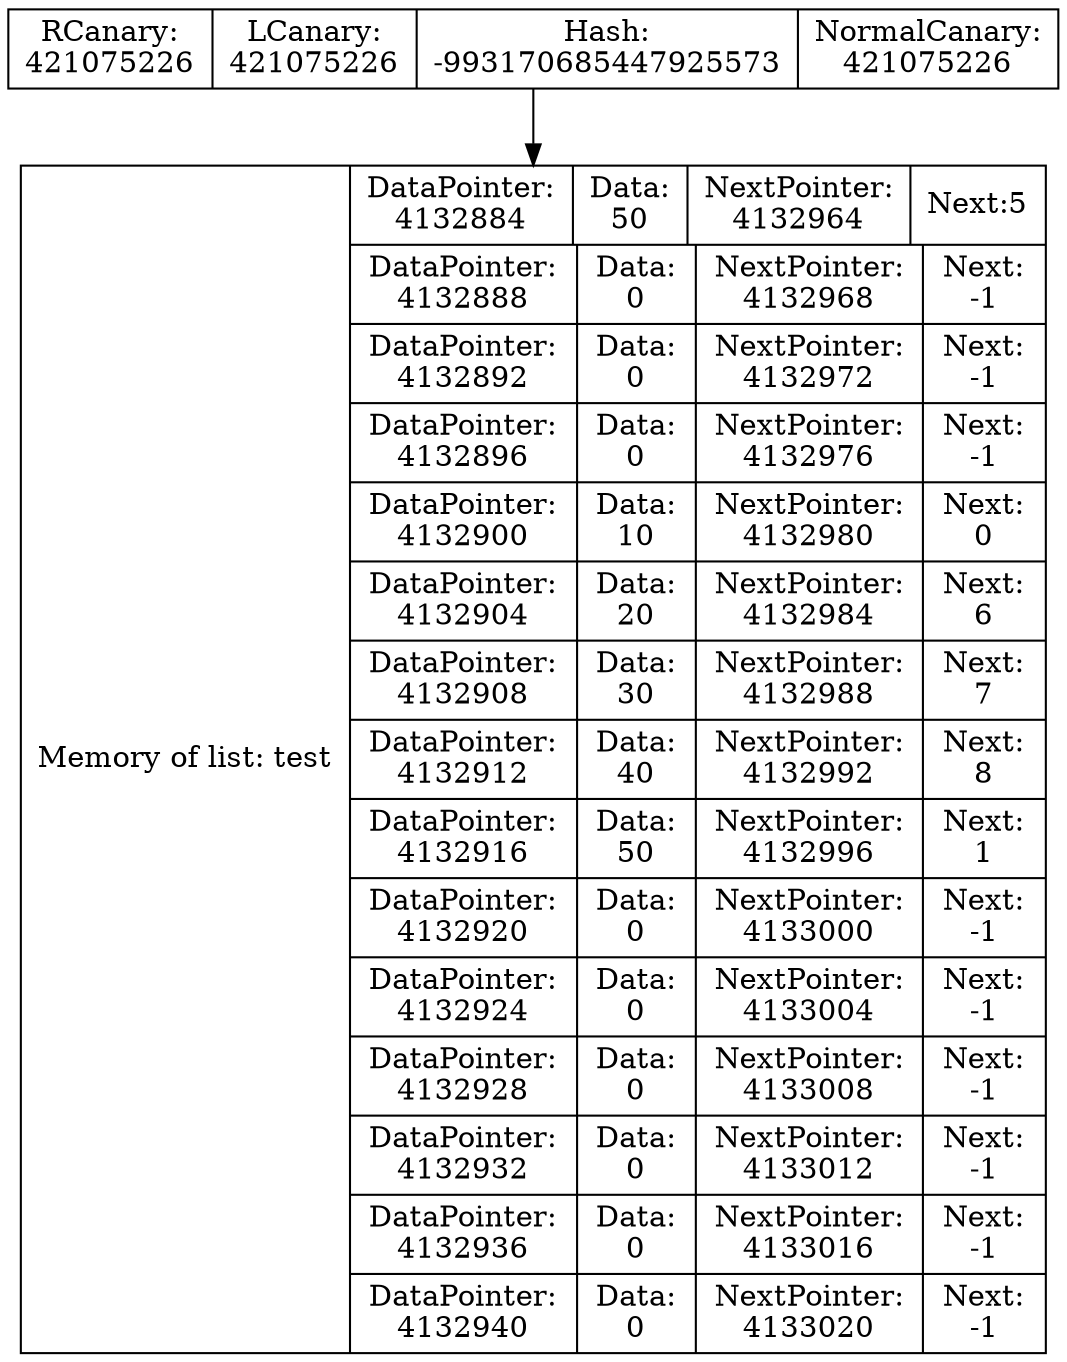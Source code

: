 digraph G{
data [shape=record,label="{Memory of list: test} | {{DataPointer:\n4132884 | Data:\n50 | NextPointer:\n4132964 | Next:
5}
| {DataPointer:\n4132888 | Data:\n0 | NextPointer:\n4132968 | Next:\n-1}
| {DataPointer:\n4132892 | Data:\n0 | NextPointer:\n4132972 | Next:\n-1}
| {DataPointer:\n4132896 | Data:\n0 | NextPointer:\n4132976 | Next:\n-1}
| {DataPointer:\n4132900 | Data:\n10 | NextPointer:\n4132980 | Next:\n0}
| {DataPointer:\n4132904 | Data:\n20 | NextPointer:\n4132984 | Next:\n6}
| {DataPointer:\n4132908 | Data:\n30 | NextPointer:\n4132988 | Next:\n7}
| {DataPointer:\n4132912 | Data:\n40 | NextPointer:\n4132992 | Next:\n8}
| {DataPointer:\n4132916 | Data:\n50 | NextPointer:\n4132996 | Next:\n1}
| {DataPointer:\n4132920 | Data:\n0 | NextPointer:\n4133000 | Next:\n-1}
| {DataPointer:\n4132924 | Data:\n0 | NextPointer:\n4133004 | Next:\n-1}
| {DataPointer:\n4132928 | Data:\n0 | NextPointer:\n4133008 | Next:\n-1}
| {DataPointer:\n4132932 | Data:\n0 | NextPointer:\n4133012 | Next:\n-1}
| {DataPointer:\n4132936 | Data:\n0 | NextPointer:\n4133016 | Next:\n-1}
| {DataPointer:\n4132940 | Data:\n0 | NextPointer:\n4133020 | Next:\n-1}
}"];
Shild [shape=record,label=" RCanary:\n421075226 | LCanary:\n421075226 | Hash:\n-993170685447925573 | NormalCanary:\n421075226"];
Shild->data
}
